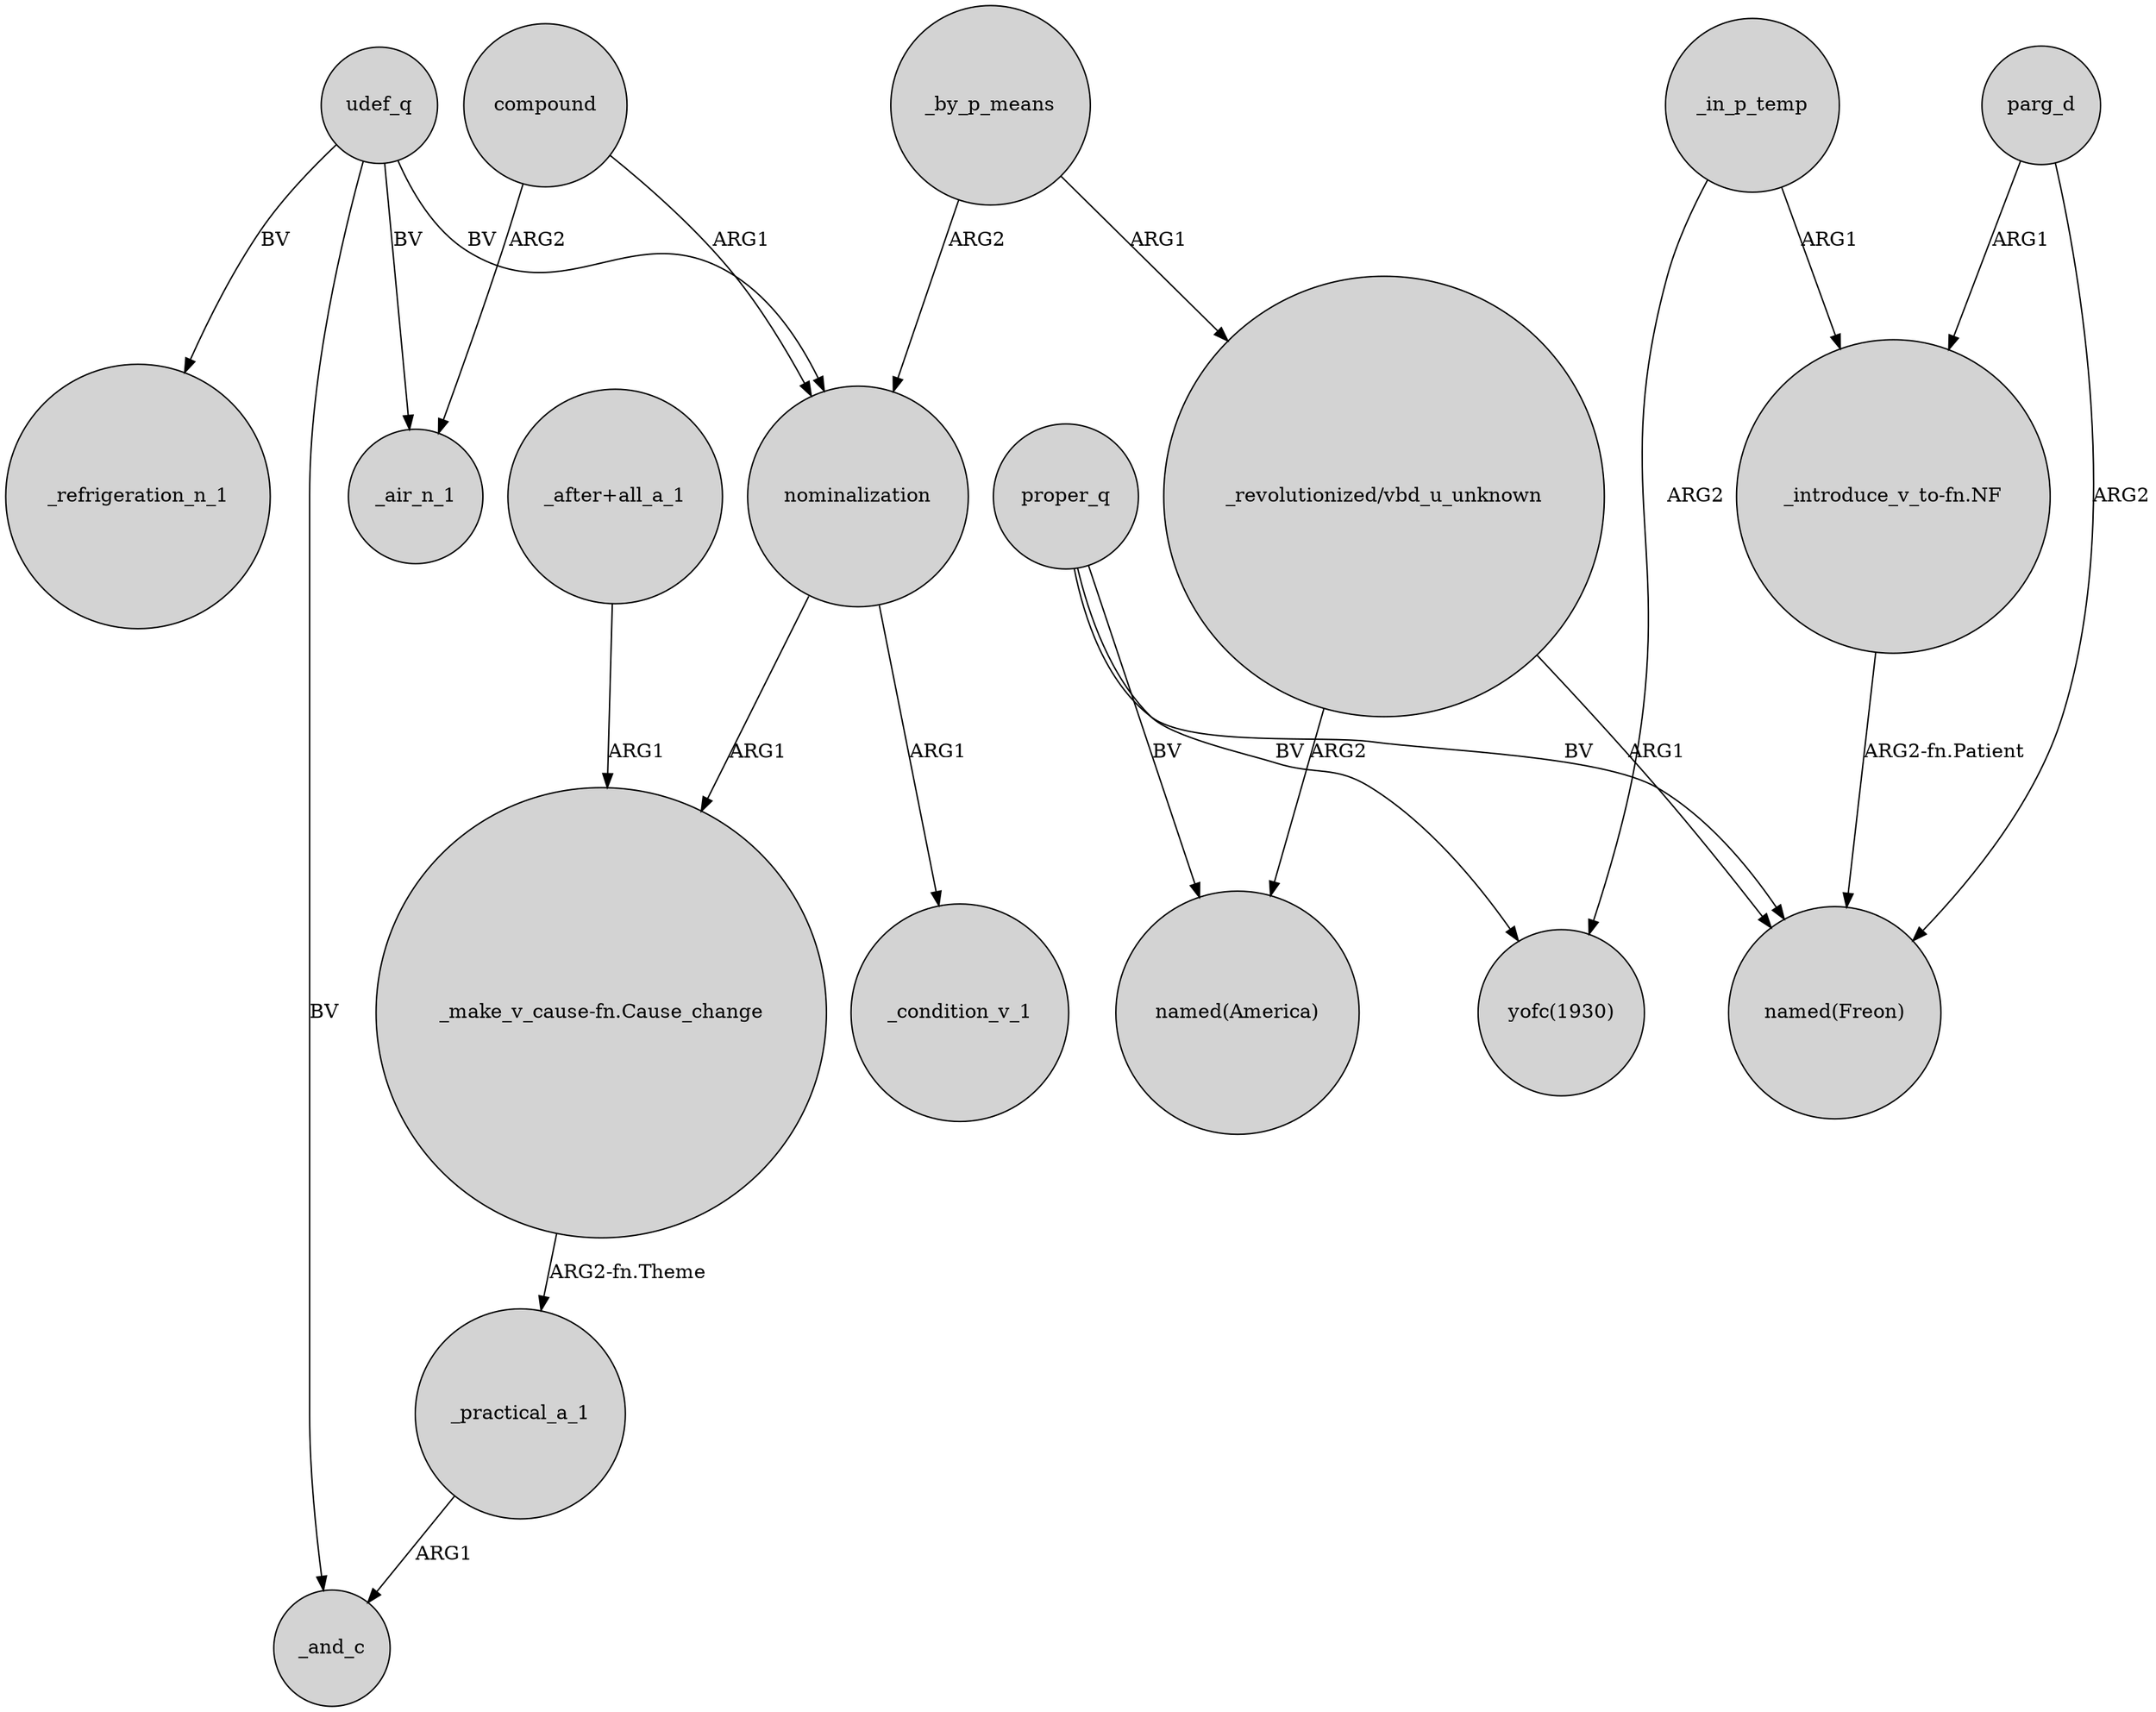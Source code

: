 digraph {
	node [shape=circle style=filled]
	udef_q -> _air_n_1 [label=BV]
	_by_p_means -> nominalization [label=ARG2]
	proper_q -> "named(Freon)" [label=BV]
	_by_p_means -> "_revolutionized/vbd_u_unknown" [label=ARG1]
	nominalization -> _condition_v_1 [label=ARG1]
	_practical_a_1 -> _and_c [label=ARG1]
	"_revolutionized/vbd_u_unknown" -> "named(America)" [label=ARG2]
	udef_q -> _refrigeration_n_1 [label=BV]
	"_revolutionized/vbd_u_unknown" -> "named(Freon)" [label=ARG1]
	"_introduce_v_to-fn.NF" -> "named(Freon)" [label="ARG2-fn.Patient"]
	_in_p_temp -> "_introduce_v_to-fn.NF" [label=ARG1]
	proper_q -> "yofc(1930)" [label=BV]
	parg_d -> "named(Freon)" [label=ARG2]
	nominalization -> "_make_v_cause-fn.Cause_change" [label=ARG1]
	"_after+all_a_1" -> "_make_v_cause-fn.Cause_change" [label=ARG1]
	parg_d -> "_introduce_v_to-fn.NF" [label=ARG1]
	udef_q -> nominalization [label=BV]
	compound -> _air_n_1 [label=ARG2]
	"_make_v_cause-fn.Cause_change" -> _practical_a_1 [label="ARG2-fn.Theme"]
	_in_p_temp -> "yofc(1930)" [label=ARG2]
	udef_q -> _and_c [label=BV]
	compound -> nominalization [label=ARG1]
	proper_q -> "named(America)" [label=BV]
}
